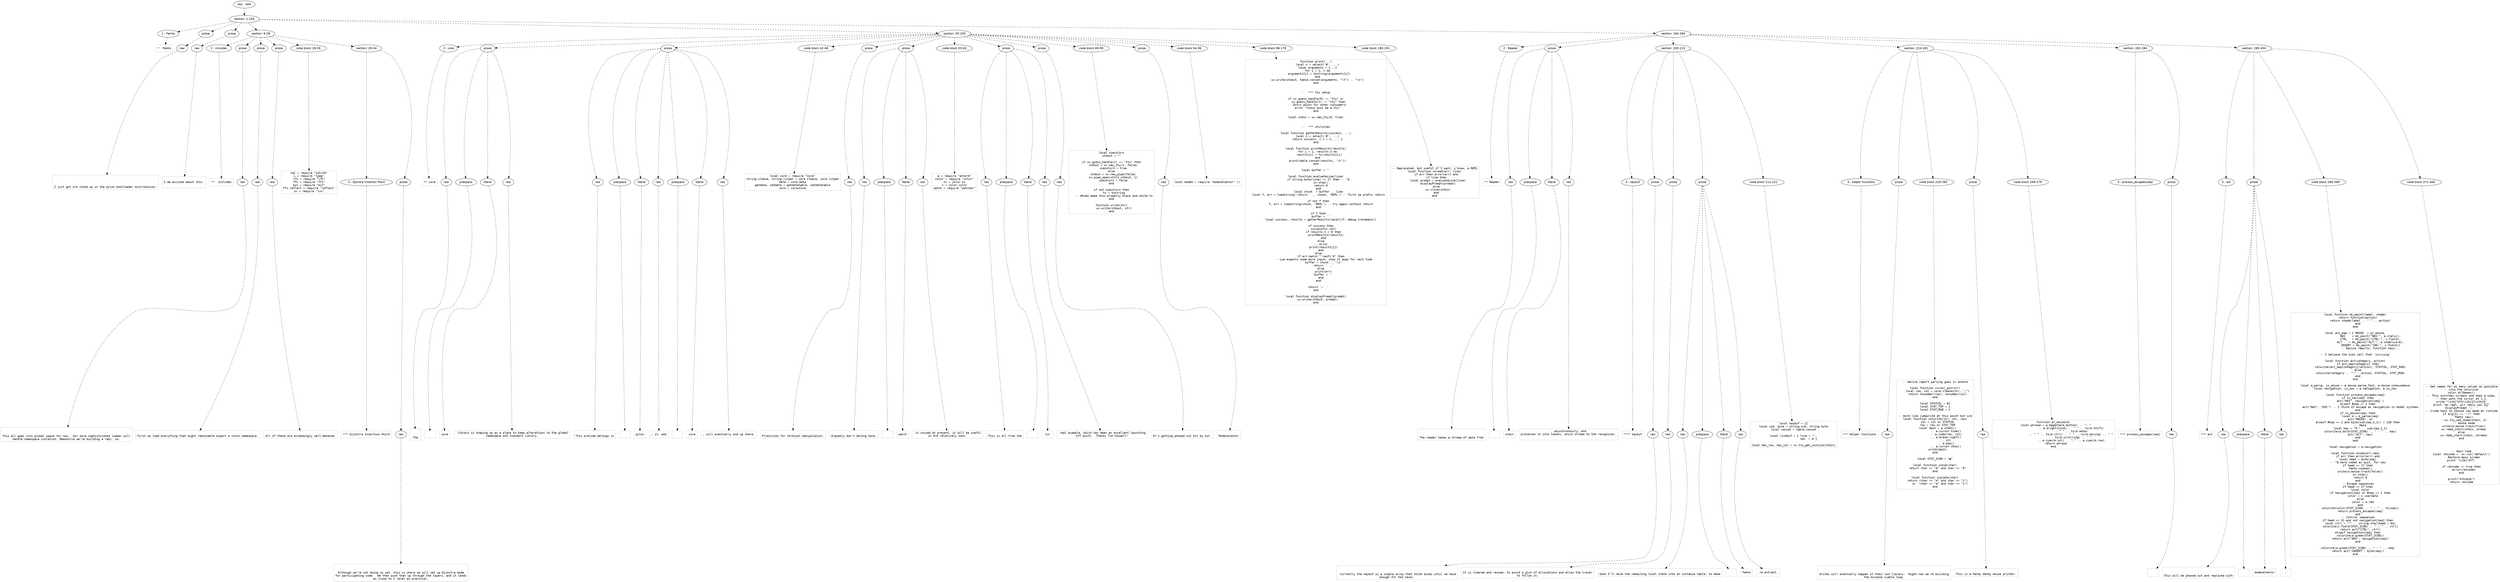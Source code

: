 digraph lpegNode {

node [fontname=Helvetica]
edge [style=dashed]

doc_0 [label="doc - 404"]


doc_0 -> { section_1}
{rank=same; section_1}

section_1 [label="section: 1-193"]


// END RANK doc_0

section_1 -> { header_2 prose_3 prose_4 section_5 section_6 section_7}
{rank=same; header_2 prose_3 prose_4 section_5 section_6 section_7}

header_2 [label="1 : Femto"]

prose_3 [label="prose"]

prose_4 [label="prose"]

section_5 [label="section: 9-28"]

section_6 [label="section: 35-193"]

section_7 [label="section: 194-284"]


// END RANK section_1

header_2 -> leaf_8
leaf_8  [color=Gray,shape=rectangle,fontname=Inconsolata,label="*  Femto"]
// END RANK header_2

prose_3 -> { raw_9}
{rank=same; raw_9}

raw_9 [label="raw"]


// END RANK prose_3

raw_9 -> leaf_10
leaf_10  [color=Gray,shape=rectangle,fontname=Inconsolata,label="


I just got orb stood up in the pylon bootloader distribution.
"]
// END RANK raw_9

prose_4 -> { raw_11}
{rank=same; raw_11}

raw_11 [label="raw"]


// END RANK prose_4

raw_11 -> leaf_12
leaf_12  [color=Gray,shape=rectangle,fontname=Inconsolata,label="
I am excited about this.

"]
// END RANK raw_11

section_5 -> { header_13 prose_14 prose_15 prose_16 codeblock_17 section_18}
{rank=same; header_13 prose_14 prose_15 prose_16 codeblock_17 section_18}

header_13 [label="2 : includes"]

prose_14 [label="prose"]

prose_15 [label="prose"]

prose_16 [label="prose"]

codeblock_17 [label="code block 18-26"]

section_18 [label="section: 29-34"]


// END RANK section_5

header_13 -> leaf_19
leaf_19  [color=Gray,shape=rectangle,fontname=Inconsolata,label="**  includes"]
// END RANK header_13

prose_14 -> { raw_20}
{rank=same; raw_20}

raw_20 [label="raw"]


// END RANK prose_14

raw_20 -> leaf_21
leaf_21  [color=Gray,shape=rectangle,fontname=Inconsolata,label="

This all goes into global space for now.  Our more sophisticated loader will
handle namespace isolation. Meanwhile we're building a repl, so.
"]
// END RANK raw_20

prose_15 -> { raw_22}
{rank=same; raw_22}

raw_22 [label="raw"]


// END RANK prose_15

raw_22 -> leaf_23
leaf_23  [color=Gray,shape=rectangle,fontname=Inconsolata,label="
First we load everything that might reasonable expect a stock namespace.
"]
// END RANK raw_22

prose_16 -> { raw_24}
{rank=same; raw_24}

raw_24 [label="raw"]


// END RANK prose_16

raw_24 -> leaf_25
leaf_25  [color=Gray,shape=rectangle,fontname=Inconsolata,label="
All of these are exceedingly well-behaved.
"]
// END RANK raw_24

codeblock_17 -> leaf_26
leaf_26  [color=Gray,shape=rectangle,fontname=Inconsolata,label="sql = require \"sqlite\"
L = require \"lpeg\"
lfs = require \"lfs\"
ffi = require \"ffi\"
bit = require \"bit\"
ffi.reflect = require \"reflect\"
uv = require \"luv\""]
// END RANK codeblock_17

section_18 -> { header_27 prose_28}
{rank=same; header_27 prose_28}

header_27 [label="3 : Djikstra Insertion Point"]

prose_28 [label="prose"]


// END RANK section_18

header_27 -> leaf_29
leaf_29  [color=Gray,shape=rectangle,fontname=Inconsolata,label="*** Djikstra Insertion Point"]
// END RANK header_27

prose_28 -> { raw_30}
{rank=same; raw_30}

raw_30 [label="raw"]


// END RANK prose_28

raw_30 -> leaf_31
leaf_31  [color=Gray,shape=rectangle,fontname=Inconsolata,label="

Although we're not doing so yet, this is where we will set up Djikstra mode
for participating code.  We then push that up through the layers, and it lands
as close to C level as practical.
"]
// END RANK raw_30

section_6 -> { header_32 prose_33 prose_34 codeblock_35 prose_36 prose_37 codeblock_38 prose_39 prose_40 codeblock_41 prose_42 codeblock_43 codeblock_44 codeblock_45}
{rank=same; header_32 prose_33 prose_34 codeblock_35 prose_36 prose_37 codeblock_38 prose_39 prose_40 codeblock_41 prose_42 codeblock_43 codeblock_44 codeblock_45}

header_32 [label="2 : core"]

prose_33 [label="prose"]

prose_34 [label="prose"]

codeblock_35 [label="code block 42-48"]

prose_36 [label="prose"]

prose_37 [label="prose"]

codeblock_38 [label="code block 55-62"]

prose_39 [label="prose"]

prose_40 [label="prose"]

codeblock_41 [label="code block 69-90"]

prose_42 [label="prose"]

codeblock_43 [label="code block 94-96"]

codeblock_44 [label="code block 98-178"]

codeblock_45 [label="code block 180-191"]


// END RANK section_6

header_32 -> leaf_46
leaf_46  [color=Gray,shape=rectangle,fontname=Inconsolata,label="** core"]
// END RANK header_32

prose_33 -> { raw_47 prespace_48 literal_49 raw_50}
{rank=same; raw_47 prespace_48 literal_49 raw_50}

raw_47 [label="raw"]

prespace_48 [label="prespace"]

literal_49 [label="literal"]

raw_50 [label="raw"]


// END RANK prose_33

raw_47 -> leaf_51
leaf_51  [color=Gray,shape=rectangle,fontname=Inconsolata,label="

The"]
// END RANK raw_47

prespace_48 -> leaf_52
leaf_52  [color=Gray,shape=rectangle,fontname=Inconsolata,label=" "]
// END RANK prespace_48

literal_49 -> leaf_53
leaf_53  [color=Gray,shape=rectangle,fontname=Inconsolata,label="core"]
// END RANK literal_49

raw_50 -> leaf_54
leaf_54  [color=Gray,shape=rectangle,fontname=Inconsolata,label=" library is shaping up as a place to keep alterations to the global
namespace and standard library.
"]
// END RANK raw_50

prose_34 -> { raw_55 prespace_56 literal_57 raw_58 prespace_59 literal_60 raw_61}
{rank=same; raw_55 prespace_56 literal_57 raw_58 prespace_59 literal_60 raw_61}

raw_55 [label="raw"]

prespace_56 [label="prespace"]

literal_57 [label="literal"]

raw_58 [label="raw"]

prespace_59 [label="prespace"]

literal_60 [label="literal"]

raw_61 [label="raw"]


// END RANK prose_34

raw_55 -> leaf_62
leaf_62  [color=Gray,shape=rectangle,fontname=Inconsolata,label="
This prelude belongs in"]
// END RANK raw_55

prespace_56 -> leaf_63
leaf_63  [color=Gray,shape=rectangle,fontname=Inconsolata,label=" "]
// END RANK prespace_56

literal_57 -> leaf_64
leaf_64  [color=Gray,shape=rectangle,fontname=Inconsolata,label="pylon"]
// END RANK literal_57

raw_58 -> leaf_65
leaf_65  [color=Gray,shape=rectangle,fontname=Inconsolata,label="; it, and"]
// END RANK raw_58

prespace_59 -> leaf_66
leaf_66  [color=Gray,shape=rectangle,fontname=Inconsolata,label=" "]
// END RANK prespace_59

literal_60 -> leaf_67
leaf_67  [color=Gray,shape=rectangle,fontname=Inconsolata,label="core"]
// END RANK literal_60

raw_61 -> leaf_68
leaf_68  [color=Gray,shape=rectangle,fontname=Inconsolata,label=", will eventually end up there.
"]
// END RANK raw_61

codeblock_35 -> leaf_69
leaf_69  [color=Gray,shape=rectangle,fontname=Inconsolata,label="local core = require \"core\"
string.cleave, string.litpat = core.cleave, core.litpat
meta = core.meta
getmeta, setmeta = getmetatable, setmetatable
coro = coroutine"]
// END RANK codeblock_35

prose_36 -> { raw_70}
{rank=same; raw_70}

raw_70 [label="raw"]


// END RANK prose_36

raw_70 -> leaf_71
leaf_71  [color=Gray,shape=rectangle,fontname=Inconsolata,label="
Primitives for terminal manipulation.
"]
// END RANK raw_70

prose_37 -> { raw_72 prespace_73 literal_74 raw_75}
{rank=same; raw_72 prespace_73 literal_74 raw_75}

raw_72 [label="raw"]

prespace_73 [label="prespace"]

literal_74 [label="literal"]

raw_75 [label="raw"]


// END RANK prose_37

raw_72 -> leaf_76
leaf_76  [color=Gray,shape=rectangle,fontname=Inconsolata,label="
Arguably don't belong here."]
// END RANK raw_72

prespace_73 -> leaf_77
leaf_77  [color=Gray,shape=rectangle,fontname=Inconsolata,label=" "]
// END RANK prespace_73

literal_74 -> leaf_78
leaf_78  [color=Gray,shape=rectangle,fontname=Inconsolata,label="watch"]
// END RANK literal_74

raw_75 -> leaf_79
leaf_79  [color=Gray,shape=rectangle,fontname=Inconsolata,label=" is unused at present, it will be useful
in Orb relatively soon.
"]
// END RANK raw_75

codeblock_38 -> leaf_80
leaf_80  [color=Gray,shape=rectangle,fontname=Inconsolata,label="a = require \"anterm\"
color = require \"color\"
ts = color.ts
c = color.color
watch = require \"watcher\"
"]
// END RANK codeblock_38

prose_39 -> { raw_81 prespace_82 literal_83 raw_84}
{rank=same; raw_81 prespace_82 literal_83 raw_84}

raw_81 [label="raw"]

prespace_82 [label="prespace"]

literal_83 [label="literal"]

raw_84 [label="raw"]


// END RANK prose_39

raw_81 -> leaf_85
leaf_85  [color=Gray,shape=rectangle,fontname=Inconsolata,label="
This is all from the"]
// END RANK raw_81

prespace_82 -> leaf_86
leaf_86  [color=Gray,shape=rectangle,fontname=Inconsolata,label=" "]
// END RANK prespace_82

literal_83 -> leaf_87
leaf_87  [color=Gray,shape=rectangle,fontname=Inconsolata,label="luv"]
// END RANK literal_83

raw_84 -> leaf_88
leaf_88  [color=Gray,shape=rectangle,fontname=Inconsolata,label=" repl example, which has been an excellent launching
off point.  Thanks Tim Caswell!
"]
// END RANK raw_84

prose_40 -> { raw_89}
{rank=same; raw_89}

raw_89 [label="raw"]


// END RANK prose_40

raw_89 -> leaf_90
leaf_90  [color=Gray,shape=rectangle,fontname=Inconsolata,label="
It's getting phased out bit by bit.
"]
// END RANK raw_89

codeblock_41 -> leaf_91
leaf_91  [color=Gray,shape=rectangle,fontname=Inconsolata,label="local usecolors
stdout = \"\"

if uv.guess_handle(1) == \"tty\" then
  stdout = uv.new_tty(1, false)
  usecolors = true
else
  stdout = uv.new_pipe(false)
  uv.pipe_open(utils.stdout, 1)
  usecolors = false
end

if not usecolors then
   ts = tostring
   -- #todo make this properly black and white ts
end

function write(str)
   uv.write(stdout, str)
end"]
// END RANK codeblock_41

prose_42 -> { raw_92}
{rank=same; raw_92}

raw_92 [label="raw"]


// END RANK prose_42

raw_92 -> leaf_93
leaf_93  [color=Gray,shape=rectangle,fontname=Inconsolata,label="
Modeselektor
"]
// END RANK raw_92

codeblock_43 -> leaf_94
leaf_94  [color=Gray,shape=rectangle,fontname=Inconsolata,label="local modeS = require \"modeselektor\" ()"]
// END RANK codeblock_43

codeblock_44 -> leaf_95
leaf_95  [color=Gray,shape=rectangle,fontname=Inconsolata,label="function print(...)
  local n = select('#', ...)
  local arguments = {...}
  for i = 1, n do
    arguments[i] = tostring(arguments[i])
  end
  uv.write(stdout, table.concat(arguments, \"\\t\") .. \"\\n\")
end


--  *** tty setup

if uv.guess_handle(0) ~= \"tty\" or
   uv.guess_handle(1) ~= \"tty\" then
  -- Entry point for other consumers!
  error \"stdio must be a tty\"
end

local stdin = uv.new_tty(0, true)


--  *** utilities

local function gatherResults(success, ...)
  local n = select('#', ...)
  return success, { n = n, ... }
end

local function printResults(results)
  for i = 1, results.n do
    results[i] = ts(results[i])
  end
  print(table.concat(results, '\\t'))
end

local buffer = ''

local function evaluateLine(line)
   if string.byte(line) == 17 then -- ^Q
      uv.stop()
      return 0
   end
   local chunk  = buffer .. line
   local f, err = loadstring('return ' .. chunk, 'REPL') -- first we prefix return

   if not f then
      f, err = loadstring(chunk, 'REPL') -- try again without return
   end

   if f then
      buffer = ''
      local success, results = gatherResults(xpcall(f, debug.traceback))

      if success then
      -- successful call
         if results.n > 0 then
            printResults(results)
         end
      else
      -- error
         print(results[1])
      end
   else
      if err:match \"'<eof>'$\" then
         -- Lua expects some more input; stow it away for next time
         buffer = chunk .. '\\n'
         return '...'
      else
         print(err)
         buffer = ''
      end
   end

   return '👉  '
end

local function displayPrompt(prompt)
  uv.write(stdout, prompt)
end"]
// END RANK codeblock_44

codeblock_45 -> leaf_96
leaf_96  [color=Gray,shape=rectangle,fontname=Inconsolata,label="-- Deprecated, but useful if I want, y'know, a REPL
local function onread(err, line)
  if err then error(err) end
  if line then
    local prompt = evaluateLine(line)
    displayPrompt(prompt)
  else
    uv.close(stdin)
  end
end"]
// END RANK codeblock_45

section_7 -> { header_97 prose_98 section_99 section_100 section_101 section_102}
{rank=same; header_97 prose_98 section_99 section_100 section_101 section_102}

header_97 [label="2 : Reader"]

prose_98 [label="prose"]

section_99 [label="section: 200-223"]

section_100 [label="section: 224-281"]

section_101 [label="section: 282-284"]

section_102 [label="section: 285-404"]


// END RANK section_7

header_97 -> leaf_103
leaf_103  [color=Gray,shape=rectangle,fontname=Inconsolata,label="** Reader"]
// END RANK header_97

prose_98 -> { raw_104 prespace_105 literal_106 raw_107}
{rank=same; raw_104 prespace_105 literal_106 raw_107}

raw_104 [label="raw"]

prespace_105 [label="prespace"]

literal_106 [label="literal"]

raw_107 [label="raw"]


// END RANK prose_98

raw_104 -> leaf_108
leaf_108  [color=Gray,shape=rectangle,fontname=Inconsolata,label="

The reader takes a stream of data from"]
// END RANK raw_104

prespace_105 -> leaf_109
leaf_109  [color=Gray,shape=rectangle,fontname=Inconsolata,label=" "]
// END RANK prespace_105

literal_106 -> leaf_110
leaf_110  [color=Gray,shape=rectangle,fontname=Inconsolata,label="stdin"]
// END RANK literal_106

raw_107 -> leaf_111
leaf_111  [color=Gray,shape=rectangle,fontname=Inconsolata,label=", asynchronously, and
processes it into tokens, which stream to the recognizer.

"]
// END RANK raw_107

section_99 -> { header_112 prose_113 prose_114 prose_115 codeblock_116}
{rank=same; header_112 prose_113 prose_114 prose_115 codeblock_116}

header_112 [label="4 : keybuf"]

prose_113 [label="prose"]

prose_114 [label="prose"]

prose_115 [label="prose"]

codeblock_116 [label="code block 211-221"]


// END RANK section_99

header_112 -> leaf_117
leaf_117  [color=Gray,shape=rectangle,fontname=Inconsolata,label="**** keybuf"]
// END RANK header_112

prose_113 -> { raw_118}
{rank=same; raw_118}

raw_118 [label="raw"]


// END RANK prose_113

raw_118 -> leaf_119
leaf_119  [color=Gray,shape=rectangle,fontname=Inconsolata,label="

 Currently the keybuf is a simple array that holds bytes until we have
enough for the lexer.
"]
// END RANK raw_118

prose_114 -> { raw_120}
{rank=same; raw_120}

raw_120 [label="raw"]


// END RANK prose_114

raw_120 -> leaf_121
leaf_121  [color=Gray,shape=rectangle,fontname=Inconsolata,label="
It is cleared and reused, to avoid a glut of allocations and allow the tracer
to follow it.
"]
// END RANK raw_120

prose_115 -> { raw_122 prespace_123 literal_124 raw_125}
{rank=same; raw_122 prespace_123 literal_124 raw_125}

raw_122 [label="raw"]

prespace_123 [label="prespace"]

literal_124 [label="literal"]

raw_125 [label="raw"]


// END RANK prose_115

raw_122 -> leaf_126
leaf_126  [color=Gray,shape=rectangle,fontname=Inconsolata,label="
Soon I'll move the remaining local state into an instance table, to make"]
// END RANK raw_122

prespace_123 -> leaf_127
leaf_127  [color=Gray,shape=rectangle,fontname=Inconsolata,label=""]
// END RANK prespace_123

literal_124 -> leaf_128
leaf_128  [color=Gray,shape=rectangle,fontname=Inconsolata,label="femto"]
// END RANK literal_124

raw_125 -> leaf_129
leaf_129  [color=Gray,shape=rectangle,fontname=Inconsolata,label=" re-entrant.
"]
// END RANK raw_125

codeblock_116 -> leaf_130
leaf_130  [color=Gray,shape=rectangle,fontname=Inconsolata,label="local keybuf = {}
local sub, byte = string.sub, string.byte
local concat = table.concat

local linebuf = { line = \"\",
                  ndx  = 0 }

local max_row, mac_col = uv.tty_get_winsize(stdin)
"]
// END RANK codeblock_116

section_100 -> { header_131 prose_132 codeblock_133 prose_134 codeblock_135}
{rank=same; header_131 prose_132 codeblock_133 prose_134 codeblock_135}

header_131 [label="3 : helper functions"]

prose_132 [label="prose"]

codeblock_133 [label="code block 229-265"]

prose_134 [label="prose"]

codeblock_135 [label="code block 269-279"]


// END RANK section_100

header_131 -> leaf_136
leaf_136  [color=Gray,shape=rectangle,fontname=Inconsolata,label="*** helper functions"]
// END RANK header_131

prose_132 -> { raw_137}
{rank=same; raw_137}

raw_137 [label="raw"]


// END RANK prose_132

raw_137 -> leaf_138
leaf_138  [color=Gray,shape=rectangle,fontname=Inconsolata,label="

Writes will eventually happen in their own library.  Right now we're building
the minimum viable loop.
"]
// END RANK raw_137

codeblock_133 -> leaf_139
leaf_139  [color=Gray,shape=rectangle,fontname=Inconsolata,label="-- device report parsing goes in anterm
--
local function cursor_pos(str)
   local row, col = core.cleave(str, \";\")
   return tonumber(row), tonumber(col)
end

local STATCOL = 81
local STAT_TOP = 1
local STAT_RUN = 2

-- more like jumpwrite at this point but w/e
local function colwrite(str, col, row)
   col = col or STATCOL
   row = row or STAT_TOP
   local dash = a.stash()
             .. a.cursor.hide()
             .. a.jump(row, col)
             .. a.erase.right()
             .. str
             .. a.pop()
             .. a.cursor.show()
   write(dash)
end

local STAT_ICON = \"◉\"

local function isnum(char)
   return char >= \"0\" and char <= \"9\"
end

local function isalpha(char)
   return (char >= \"A\" and char <= \"z\")
      or  (char >= \"a\" and char <= \"z\")
end"]
// END RANK codeblock_133

prose_134 -> { raw_140}
{rank=same; raw_140}

raw_140 [label="raw"]


// END RANK prose_134

raw_140 -> leaf_141
leaf_141  [color=Gray,shape=rectangle,fontname=Inconsolata,label="
This is a handy dandy mouse printer.
"]
// END RANK raw_140

codeblock_135 -> leaf_142
leaf_142  [color=Gray,shape=rectangle,fontname=Inconsolata,label="function pr_mouse(m)
   local phrase = a.magenta(m.button) .. \": \"
                     .. a.bright(kind) .. \" \" .. ts(m.shift)
                     .. \" \" .. ts(m.meta)
                     .. \" \" .. ts(m.ctrl) .. \" \" .. ts(m.moving) .. \" \"
                     .. ts(m.scrolling) .. \" \"
                     .. a.cyan(m.col) .. \",\" .. a.cyan(m.row)
   return phrase
end"]
// END RANK codeblock_135

section_101 -> { header_143 prose_144}
{rank=same; header_143 prose_144}

header_143 [label="3 : process_escapes(seq)"]

prose_144 [label="prose"]


// END RANK section_101

header_143 -> leaf_145
leaf_145  [color=Gray,shape=rectangle,fontname=Inconsolata,label="*** process_escapes(seq)"]
// END RANK header_143

prose_144 -> { raw_146}
{rank=same; raw_146}

raw_146 [label="raw"]


// END RANK prose_144

raw_146 -> leaf_147
leaf_147  [color=Gray,shape=rectangle,fontname=Inconsolata,label="

"]
// END RANK raw_146

section_102 -> { header_148 prose_149 codeblock_150 codeblock_151}
{rank=same; header_148 prose_149 codeblock_150 codeblock_151}

header_148 [label="3 : act"]

prose_149 [label="prose"]

codeblock_150 [label="code block 289-369"]

codeblock_151 [label="code block 371-404"]


// END RANK section_102

header_148 -> leaf_152
leaf_152  [color=Gray,shape=rectangle,fontname=Inconsolata,label="*** act"]
// END RANK header_148

prose_149 -> { raw_153 prespace_154 literal_155 raw_156}
{rank=same; raw_153 prespace_154 literal_155 raw_156}

raw_153 [label="raw"]

prespace_154 [label="prespace"]

literal_155 [label="literal"]

raw_156 [label="raw"]


// END RANK prose_149

raw_153 -> leaf_157
leaf_157  [color=Gray,shape=rectangle,fontname=Inconsolata,label="

This will be phased out and replaced with"]
// END RANK raw_153

prespace_154 -> leaf_158
leaf_158  [color=Gray,shape=rectangle,fontname=Inconsolata,label=" "]
// END RANK prespace_154

literal_155 -> leaf_159
leaf_159  [color=Gray,shape=rectangle,fontname=Inconsolata,label="modeselektor"]
// END RANK literal_155

raw_156 -> leaf_160
leaf_160  [color=Gray,shape=rectangle,fontname=Inconsolata,label=".
"]
// END RANK raw_156

codeblock_150 -> leaf_161
leaf_161  [color=Gray,shape=rectangle,fontname=Inconsolata,label="local function mk_paint(label, shade)
   return function(action)
      return shade(label .. \" \" .. action)
   end
end

local act_map = { MOUSE  = pr_mouse,
                  NAV    = mk_paint(\"NAV:\", a.italic),
                  CTRL   = mk_paint(\"CTRL:\", c.field),
                  ALT    = mk_paint(\"ALT:\", a.underscore),
                  INSERT = mk_paint(\"INS:\", c.field)}
                  -- Device reports, function keys...

-- I believe the kids call that 'currying'

local function act(category, action)
   if act_map[category] then
      colwrite(act_map[category](action), STATCOL, STAT_RUN)
   else
      colwrite(category .. \":\" ..action, STATCOL, STAT_RUN)
   end
end

local m_parse, is_mouse = a.mouse.parse_fast, a.mouse.ismousemove
local navigation, is_nav = a.navigation, a.is_nav

local function process_escapes(seq)
   if is_nav(seq) then
      act(\"NAV\", navigation[seq] )
   elseif #seq == 1 then
      act(\"NAV\", \"ESC\") -- I think of escape as navigation in modal systems
   end
   if is_mouse(seq) then
      local m = m_parse(seq)
      act(\"MOUSE\", m)
   elseif #seq == 2 and byte(sub(seq,2,2)) < 128 then
      -- Meta
      local key = \"M-\" .. sub(seq,2,2)
      colwrite(a.bold(STAT_ICON) .. \" : \" .. key)
      act(\"ALT\", key)
   end
end

local navigation = a.navigation

local function onseq(err,seq)
   if err then error(err) end
   local head = byte(seq)
   -- ^Q hard coded as quit, for now
   if head == 17 then
      femto.cooked()
      write(a.mouse.track(false))
      uv.stop()
      return 0
   end
   -- Escape sequences
   if head == 27 then
      local color
      if navigation[seq] or #seq == 1 then
         color = c.userdata
      else
         color = a.red
      end
      colwrite(color(STAT_ICON) .. \" : \" .. ts(seq))
      return process_escapes(seq)
   end
   -- Control sequences
   if head <= 31 and not navigation[seq] then
      local ctrl = \"^\" .. string.char(head + 64)
      colwrite(c.field(STAT_ICON) .. \" : \" .. ctrl)
      return act(\"CTRL\", ctrl)
   elseif navigation[seq] then
      colwrite(a.green(STAT_ICON))
      return act(\"NAV\", navigation[seq])
   end

   colwrite(a.green(STAT_ICON) .. \" : \" .. seq)
   return act(\"INSERT\", byte(seq))
end"]
// END RANK codeblock_150

codeblock_151 -> leaf_162
leaf_162  [color=Gray,shape=rectangle,fontname=Inconsolata,label="-- Get names for as many values as possible
-- into the colorizer
color.allNames()
-- This switches screens and does a wipe,
-- then puts the cursor at 1,1.
write \"\\x1b[?47h\\x1b[2J\\x1b[H\"
print \"an repl, plz reply uwu 👀\"
displayPrompt '👉  '
-- Crude hack to choose raw mode at runtime
if arg[1] == \"-r\" then
   femto.raw()
   --uv.tty_set_mode(stdin, 2)
   -- mouse mode
   write(a.mouse.track(true))
   uv.read_start(stdin, onseq)
else
   uv.read_start(stdin, onread)
end



-- main loop
local retcode =  uv.run('default')
-- Restore main screen
print '\\x1b[?47l'

if retcode ~= true then
   error(retcode)
end

print(\"kthxbye\")
return retcode"]
// END RANK codeblock_151


}
